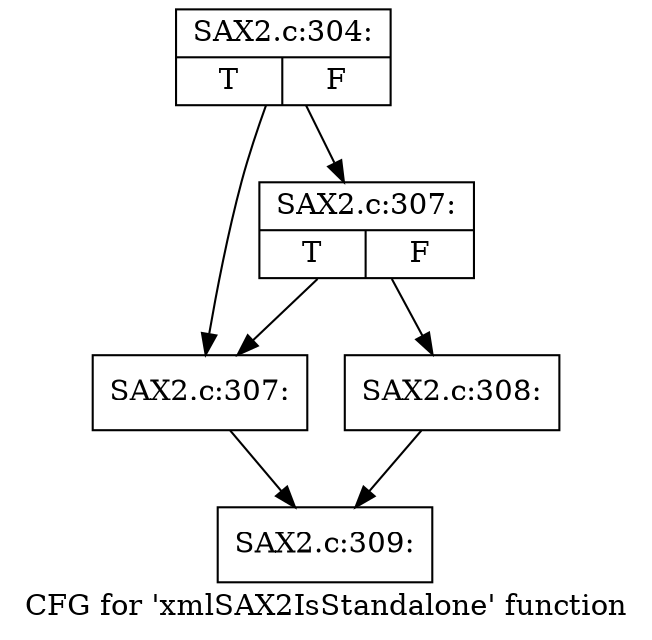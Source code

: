digraph "CFG for 'xmlSAX2IsStandalone' function" {
	label="CFG for 'xmlSAX2IsStandalone' function";

	Node0x4106470 [shape=record,label="{SAX2.c:304:|{<s0>T|<s1>F}}"];
	Node0x4106470 -> Node0x410c800;
	Node0x4106470 -> Node0x410c8a0;
	Node0x410c8a0 [shape=record,label="{SAX2.c:307:|{<s0>T|<s1>F}}"];
	Node0x410c8a0 -> Node0x410c800;
	Node0x410c8a0 -> Node0x410c850;
	Node0x410c800 [shape=record,label="{SAX2.c:307:}"];
	Node0x410c800 -> Node0x410ab30;
	Node0x410c850 [shape=record,label="{SAX2.c:308:}"];
	Node0x410c850 -> Node0x410ab30;
	Node0x410ab30 [shape=record,label="{SAX2.c:309:}"];
}
